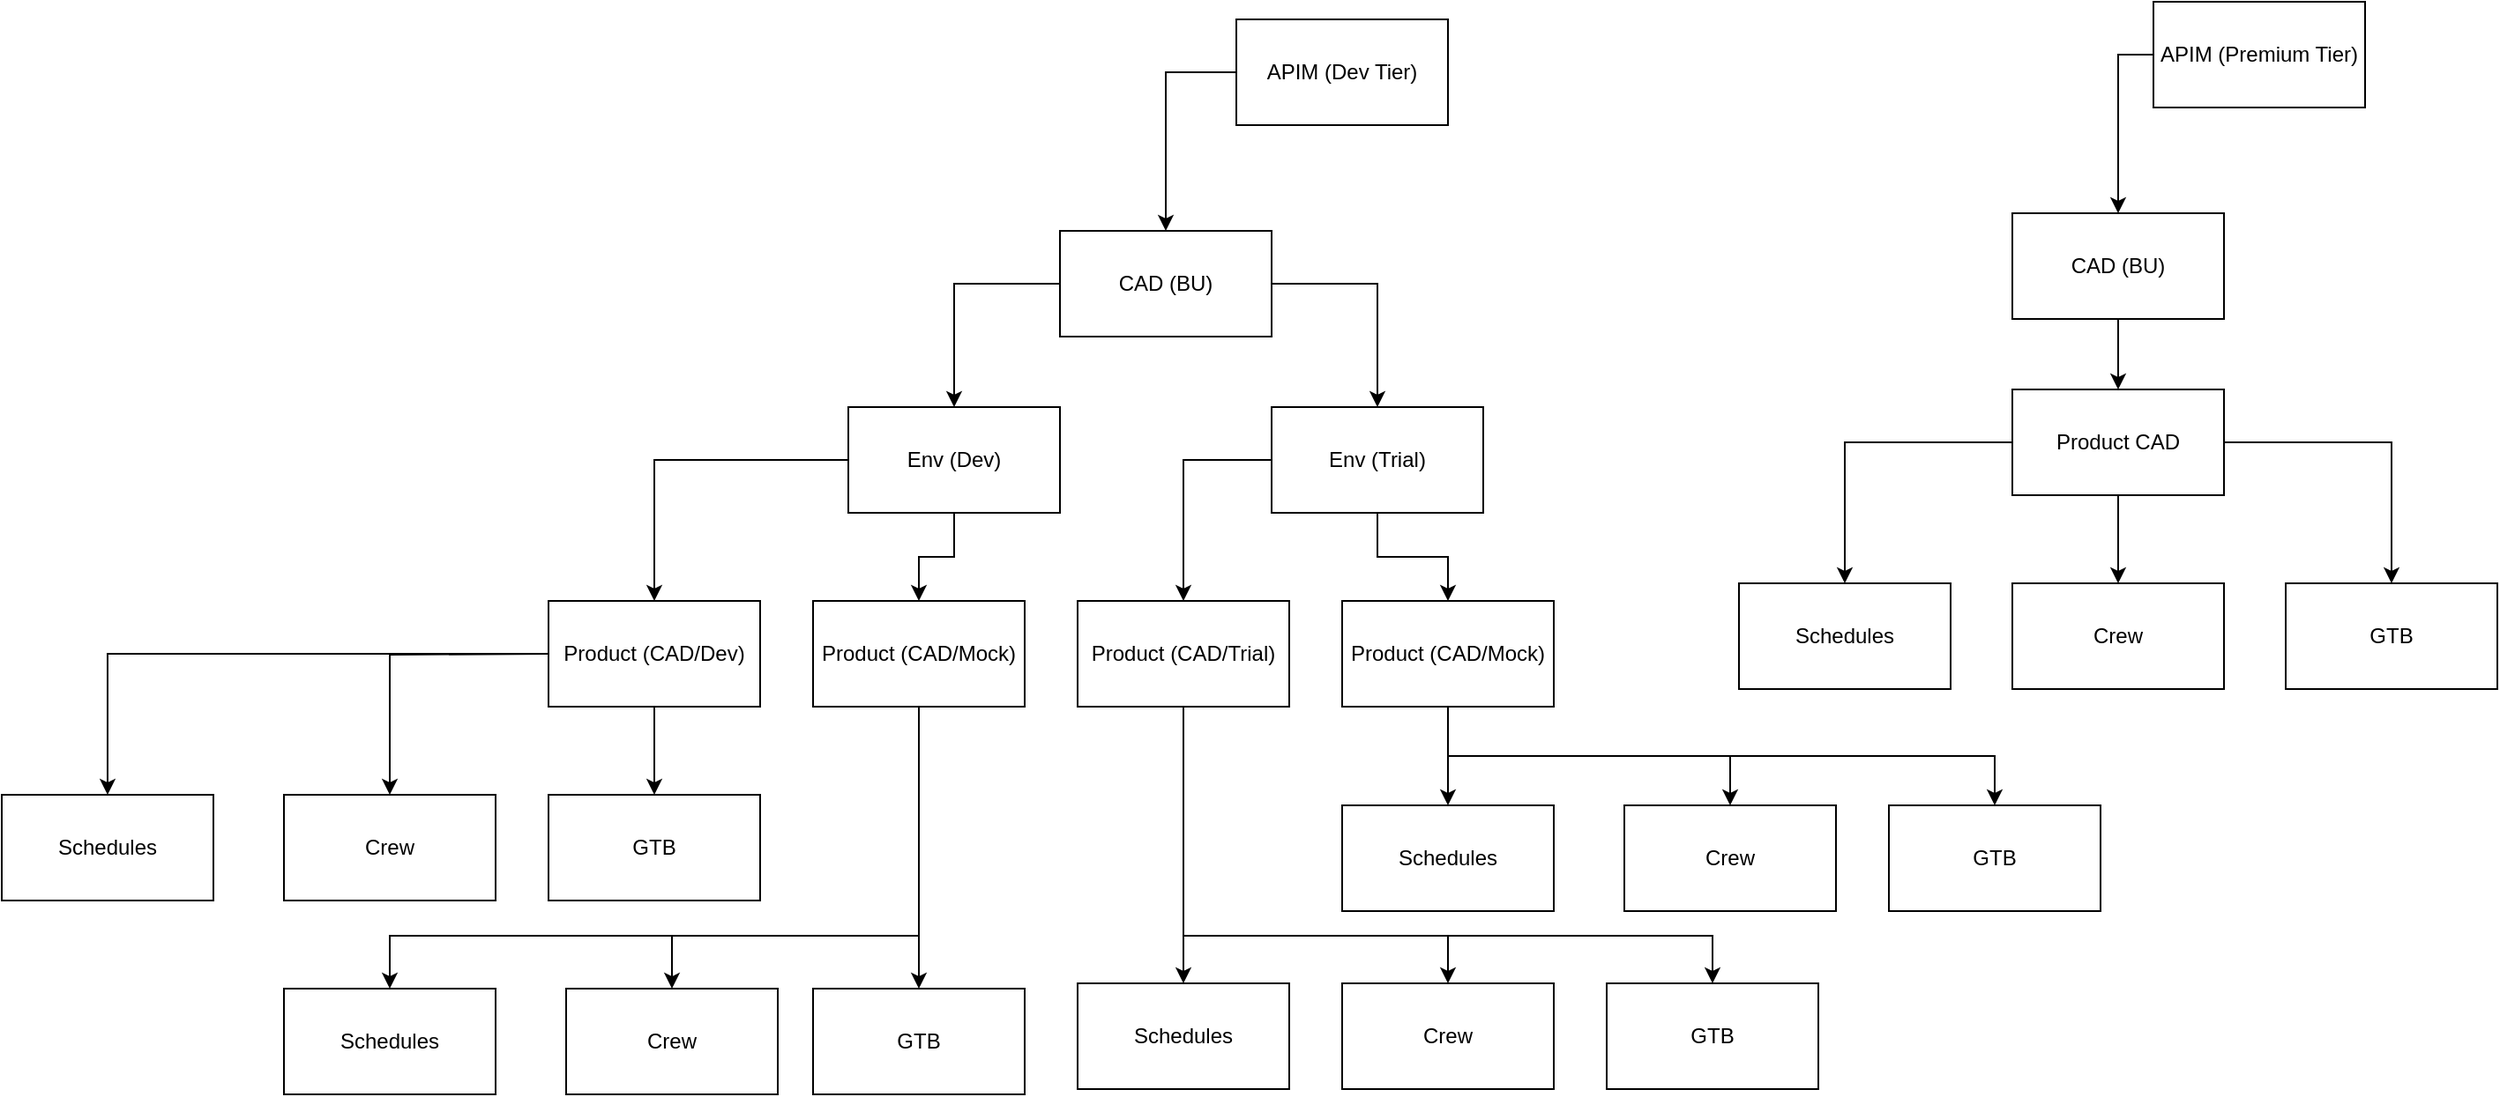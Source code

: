 <mxfile version="28.2.5">
  <diagram name="Page-1" id="3matBruSAcgj6_KvUqIw">
    <mxGraphModel dx="2117" dy="1147" grid="1" gridSize="10" guides="1" tooltips="1" connect="1" arrows="1" fold="1" page="1" pageScale="1" pageWidth="1100" pageHeight="850" math="0" shadow="0">
      <root>
        <mxCell id="0" />
        <mxCell id="1" parent="0" />
        <mxCell id="Lt6OHq9H0NEp2cN9ZZlA-36" style="edgeStyle=orthogonalEdgeStyle;rounded=0;orthogonalLoop=1;jettySize=auto;html=1;exitX=0;exitY=0.5;exitDx=0;exitDy=0;entryX=0.5;entryY=0;entryDx=0;entryDy=0;" edge="1" parent="1" source="Lt6OHq9H0NEp2cN9ZZlA-1" target="Lt6OHq9H0NEp2cN9ZZlA-2">
          <mxGeometry relative="1" as="geometry" />
        </mxCell>
        <mxCell id="Lt6OHq9H0NEp2cN9ZZlA-1" value="APIM (Dev Tier)" style="rounded=0;whiteSpace=wrap;html=1;" vertex="1" parent="1">
          <mxGeometry x="200" y="120" width="120" height="60" as="geometry" />
        </mxCell>
        <mxCell id="Lt6OHq9H0NEp2cN9ZZlA-37" style="edgeStyle=orthogonalEdgeStyle;rounded=0;orthogonalLoop=1;jettySize=auto;html=1;exitX=0;exitY=0.5;exitDx=0;exitDy=0;entryX=0.5;entryY=0;entryDx=0;entryDy=0;" edge="1" parent="1" source="Lt6OHq9H0NEp2cN9ZZlA-2" target="Lt6OHq9H0NEp2cN9ZZlA-3">
          <mxGeometry relative="1" as="geometry" />
        </mxCell>
        <mxCell id="Lt6OHq9H0NEp2cN9ZZlA-38" style="edgeStyle=orthogonalEdgeStyle;rounded=0;orthogonalLoop=1;jettySize=auto;html=1;exitX=1;exitY=0.5;exitDx=0;exitDy=0;entryX=0.5;entryY=0;entryDx=0;entryDy=0;" edge="1" parent="1" source="Lt6OHq9H0NEp2cN9ZZlA-2" target="Lt6OHq9H0NEp2cN9ZZlA-4">
          <mxGeometry relative="1" as="geometry" />
        </mxCell>
        <mxCell id="Lt6OHq9H0NEp2cN9ZZlA-2" value="CAD (BU)" style="rounded=0;whiteSpace=wrap;html=1;" vertex="1" parent="1">
          <mxGeometry x="100" y="240" width="120" height="60" as="geometry" />
        </mxCell>
        <mxCell id="Lt6OHq9H0NEp2cN9ZZlA-39" style="edgeStyle=orthogonalEdgeStyle;rounded=0;orthogonalLoop=1;jettySize=auto;html=1;exitX=0;exitY=0.5;exitDx=0;exitDy=0;entryX=0.5;entryY=0;entryDx=0;entryDy=0;" edge="1" parent="1" source="Lt6OHq9H0NEp2cN9ZZlA-3" target="Lt6OHq9H0NEp2cN9ZZlA-5">
          <mxGeometry relative="1" as="geometry" />
        </mxCell>
        <mxCell id="Lt6OHq9H0NEp2cN9ZZlA-40" style="edgeStyle=orthogonalEdgeStyle;rounded=0;orthogonalLoop=1;jettySize=auto;html=1;exitX=0.5;exitY=1;exitDx=0;exitDy=0;entryX=0.5;entryY=0;entryDx=0;entryDy=0;" edge="1" parent="1" source="Lt6OHq9H0NEp2cN9ZZlA-3" target="Lt6OHq9H0NEp2cN9ZZlA-6">
          <mxGeometry relative="1" as="geometry" />
        </mxCell>
        <mxCell id="Lt6OHq9H0NEp2cN9ZZlA-3" value="Env (Dev)" style="rounded=0;whiteSpace=wrap;html=1;" vertex="1" parent="1">
          <mxGeometry x="-20" y="340" width="120" height="60" as="geometry" />
        </mxCell>
        <mxCell id="Lt6OHq9H0NEp2cN9ZZlA-41" style="edgeStyle=orthogonalEdgeStyle;rounded=0;orthogonalLoop=1;jettySize=auto;html=1;exitX=0;exitY=0.5;exitDx=0;exitDy=0;entryX=0.5;entryY=0;entryDx=0;entryDy=0;" edge="1" parent="1" source="Lt6OHq9H0NEp2cN9ZZlA-4" target="Lt6OHq9H0NEp2cN9ZZlA-7">
          <mxGeometry relative="1" as="geometry" />
        </mxCell>
        <mxCell id="Lt6OHq9H0NEp2cN9ZZlA-42" style="edgeStyle=orthogonalEdgeStyle;rounded=0;orthogonalLoop=1;jettySize=auto;html=1;exitX=0.5;exitY=1;exitDx=0;exitDy=0;entryX=0.5;entryY=0;entryDx=0;entryDy=0;" edge="1" parent="1" source="Lt6OHq9H0NEp2cN9ZZlA-4" target="Lt6OHq9H0NEp2cN9ZZlA-11">
          <mxGeometry relative="1" as="geometry" />
        </mxCell>
        <mxCell id="Lt6OHq9H0NEp2cN9ZZlA-4" value="Env (Trial)" style="rounded=0;whiteSpace=wrap;html=1;" vertex="1" parent="1">
          <mxGeometry x="220" y="340" width="120" height="60" as="geometry" />
        </mxCell>
        <mxCell id="Lt6OHq9H0NEp2cN9ZZlA-43" style="edgeStyle=orthogonalEdgeStyle;rounded=0;orthogonalLoop=1;jettySize=auto;html=1;exitX=0;exitY=0.5;exitDx=0;exitDy=0;entryX=0.5;entryY=0;entryDx=0;entryDy=0;" edge="1" parent="1" source="Lt6OHq9H0NEp2cN9ZZlA-5" target="Lt6OHq9H0NEp2cN9ZZlA-15">
          <mxGeometry relative="1" as="geometry" />
        </mxCell>
        <mxCell id="Lt6OHq9H0NEp2cN9ZZlA-45" style="edgeStyle=orthogonalEdgeStyle;rounded=0;orthogonalLoop=1;jettySize=auto;html=1;exitX=0.5;exitY=1;exitDx=0;exitDy=0;entryX=0.5;entryY=0;entryDx=0;entryDy=0;" edge="1" parent="1" source="Lt6OHq9H0NEp2cN9ZZlA-5" target="Lt6OHq9H0NEp2cN9ZZlA-17">
          <mxGeometry relative="1" as="geometry" />
        </mxCell>
        <mxCell id="Lt6OHq9H0NEp2cN9ZZlA-5" value="Product (CAD/Dev)" style="rounded=0;whiteSpace=wrap;html=1;" vertex="1" parent="1">
          <mxGeometry x="-190" y="450" width="120" height="60" as="geometry" />
        </mxCell>
        <mxCell id="Lt6OHq9H0NEp2cN9ZZlA-46" style="edgeStyle=orthogonalEdgeStyle;rounded=0;orthogonalLoop=1;jettySize=auto;html=1;exitX=0.5;exitY=1;exitDx=0;exitDy=0;entryX=0.5;entryY=0;entryDx=0;entryDy=0;" edge="1" parent="1" source="Lt6OHq9H0NEp2cN9ZZlA-6" target="Lt6OHq9H0NEp2cN9ZZlA-18">
          <mxGeometry relative="1" as="geometry">
            <Array as="points">
              <mxPoint x="20" y="640" />
              <mxPoint x="-280" y="640" />
            </Array>
          </mxGeometry>
        </mxCell>
        <mxCell id="Lt6OHq9H0NEp2cN9ZZlA-48" style="edgeStyle=orthogonalEdgeStyle;rounded=0;orthogonalLoop=1;jettySize=auto;html=1;exitX=0.5;exitY=1;exitDx=0;exitDy=0;" edge="1" parent="1" source="Lt6OHq9H0NEp2cN9ZZlA-6" target="Lt6OHq9H0NEp2cN9ZZlA-19">
          <mxGeometry relative="1" as="geometry">
            <Array as="points">
              <mxPoint x="20" y="640" />
              <mxPoint x="-120" y="640" />
            </Array>
          </mxGeometry>
        </mxCell>
        <mxCell id="Lt6OHq9H0NEp2cN9ZZlA-49" style="edgeStyle=orthogonalEdgeStyle;rounded=0;orthogonalLoop=1;jettySize=auto;html=1;exitX=0.5;exitY=1;exitDx=0;exitDy=0;entryX=0.5;entryY=0;entryDx=0;entryDy=0;" edge="1" parent="1" source="Lt6OHq9H0NEp2cN9ZZlA-6" target="Lt6OHq9H0NEp2cN9ZZlA-20">
          <mxGeometry relative="1" as="geometry">
            <Array as="points">
              <mxPoint x="20" y="670" />
            </Array>
          </mxGeometry>
        </mxCell>
        <mxCell id="Lt6OHq9H0NEp2cN9ZZlA-6" value="Product (CAD/Mock)" style="rounded=0;whiteSpace=wrap;html=1;" vertex="1" parent="1">
          <mxGeometry x="-40" y="450" width="120" height="60" as="geometry" />
        </mxCell>
        <mxCell id="Lt6OHq9H0NEp2cN9ZZlA-53" style="edgeStyle=orthogonalEdgeStyle;rounded=0;orthogonalLoop=1;jettySize=auto;html=1;exitX=0.5;exitY=1;exitDx=0;exitDy=0;entryX=0.5;entryY=0;entryDx=0;entryDy=0;" edge="1" parent="1" source="Lt6OHq9H0NEp2cN9ZZlA-7" target="Lt6OHq9H0NEp2cN9ZZlA-30">
          <mxGeometry relative="1" as="geometry">
            <Array as="points">
              <mxPoint x="170" y="667" />
            </Array>
          </mxGeometry>
        </mxCell>
        <mxCell id="Lt6OHq9H0NEp2cN9ZZlA-54" style="edgeStyle=orthogonalEdgeStyle;rounded=0;orthogonalLoop=1;jettySize=auto;html=1;exitX=0.5;exitY=1;exitDx=0;exitDy=0;entryX=0.5;entryY=0;entryDx=0;entryDy=0;" edge="1" parent="1" source="Lt6OHq9H0NEp2cN9ZZlA-7" target="Lt6OHq9H0NEp2cN9ZZlA-31">
          <mxGeometry relative="1" as="geometry">
            <Array as="points">
              <mxPoint x="170" y="640" />
              <mxPoint x="320" y="640" />
            </Array>
          </mxGeometry>
        </mxCell>
        <mxCell id="Lt6OHq9H0NEp2cN9ZZlA-55" style="edgeStyle=orthogonalEdgeStyle;rounded=0;orthogonalLoop=1;jettySize=auto;html=1;exitX=0.75;exitY=1;exitDx=0;exitDy=0;entryX=0.5;entryY=0;entryDx=0;entryDy=0;" edge="1" parent="1" source="Lt6OHq9H0NEp2cN9ZZlA-7" target="Lt6OHq9H0NEp2cN9ZZlA-32">
          <mxGeometry relative="1" as="geometry">
            <Array as="points">
              <mxPoint x="170" y="510" />
              <mxPoint x="170" y="640" />
              <mxPoint x="470" y="640" />
            </Array>
          </mxGeometry>
        </mxCell>
        <mxCell id="Lt6OHq9H0NEp2cN9ZZlA-7" value="Product (CAD/Trial)" style="rounded=0;whiteSpace=wrap;html=1;" vertex="1" parent="1">
          <mxGeometry x="110" y="450" width="120" height="60" as="geometry" />
        </mxCell>
        <mxCell id="Lt6OHq9H0NEp2cN9ZZlA-50" style="edgeStyle=orthogonalEdgeStyle;rounded=0;orthogonalLoop=1;jettySize=auto;html=1;exitX=0.5;exitY=1;exitDx=0;exitDy=0;entryX=0.5;entryY=0;entryDx=0;entryDy=0;" edge="1" parent="1" source="Lt6OHq9H0NEp2cN9ZZlA-11" target="Lt6OHq9H0NEp2cN9ZZlA-35">
          <mxGeometry relative="1" as="geometry" />
        </mxCell>
        <mxCell id="Lt6OHq9H0NEp2cN9ZZlA-51" style="edgeStyle=orthogonalEdgeStyle;rounded=0;orthogonalLoop=1;jettySize=auto;html=1;exitX=0.5;exitY=1;exitDx=0;exitDy=0;entryX=0.5;entryY=0;entryDx=0;entryDy=0;" edge="1" parent="1" source="Lt6OHq9H0NEp2cN9ZZlA-11" target="Lt6OHq9H0NEp2cN9ZZlA-34">
          <mxGeometry relative="1" as="geometry" />
        </mxCell>
        <mxCell id="Lt6OHq9H0NEp2cN9ZZlA-52" style="edgeStyle=orthogonalEdgeStyle;rounded=0;orthogonalLoop=1;jettySize=auto;html=1;exitX=0.5;exitY=1;exitDx=0;exitDy=0;entryX=0.5;entryY=0;entryDx=0;entryDy=0;" edge="1" parent="1" source="Lt6OHq9H0NEp2cN9ZZlA-11" target="Lt6OHq9H0NEp2cN9ZZlA-33">
          <mxGeometry relative="1" as="geometry" />
        </mxCell>
        <mxCell id="Lt6OHq9H0NEp2cN9ZZlA-11" value="Product (CAD/Mock)" style="rounded=0;whiteSpace=wrap;html=1;" vertex="1" parent="1">
          <mxGeometry x="260" y="450" width="120" height="60" as="geometry" />
        </mxCell>
        <mxCell id="Lt6OHq9H0NEp2cN9ZZlA-56" style="edgeStyle=orthogonalEdgeStyle;rounded=0;orthogonalLoop=1;jettySize=auto;html=1;exitX=0;exitY=0.5;exitDx=0;exitDy=0;entryX=0.5;entryY=0;entryDx=0;entryDy=0;" edge="1" parent="1" source="Lt6OHq9H0NEp2cN9ZZlA-12" target="Lt6OHq9H0NEp2cN9ZZlA-13">
          <mxGeometry relative="1" as="geometry" />
        </mxCell>
        <mxCell id="Lt6OHq9H0NEp2cN9ZZlA-12" value="APIM (Premium Tier)" style="rounded=0;whiteSpace=wrap;html=1;" vertex="1" parent="1">
          <mxGeometry x="720" y="110" width="120" height="60" as="geometry" />
        </mxCell>
        <mxCell id="Lt6OHq9H0NEp2cN9ZZlA-57" style="edgeStyle=orthogonalEdgeStyle;rounded=0;orthogonalLoop=1;jettySize=auto;html=1;exitX=0.5;exitY=1;exitDx=0;exitDy=0;entryX=0.5;entryY=0;entryDx=0;entryDy=0;" edge="1" parent="1" source="Lt6OHq9H0NEp2cN9ZZlA-13" target="Lt6OHq9H0NEp2cN9ZZlA-14">
          <mxGeometry relative="1" as="geometry" />
        </mxCell>
        <mxCell id="Lt6OHq9H0NEp2cN9ZZlA-13" value="CAD (BU)" style="rounded=0;whiteSpace=wrap;html=1;" vertex="1" parent="1">
          <mxGeometry x="640" y="230" width="120" height="60" as="geometry" />
        </mxCell>
        <mxCell id="Lt6OHq9H0NEp2cN9ZZlA-58" style="edgeStyle=orthogonalEdgeStyle;rounded=0;orthogonalLoop=1;jettySize=auto;html=1;exitX=0;exitY=0.5;exitDx=0;exitDy=0;entryX=0.5;entryY=0;entryDx=0;entryDy=0;" edge="1" parent="1" source="Lt6OHq9H0NEp2cN9ZZlA-14" target="Lt6OHq9H0NEp2cN9ZZlA-27">
          <mxGeometry relative="1" as="geometry" />
        </mxCell>
        <mxCell id="Lt6OHq9H0NEp2cN9ZZlA-59" style="edgeStyle=orthogonalEdgeStyle;rounded=0;orthogonalLoop=1;jettySize=auto;html=1;exitX=0.5;exitY=1;exitDx=0;exitDy=0;entryX=0.5;entryY=0;entryDx=0;entryDy=0;" edge="1" parent="1" source="Lt6OHq9H0NEp2cN9ZZlA-14" target="Lt6OHq9H0NEp2cN9ZZlA-28">
          <mxGeometry relative="1" as="geometry" />
        </mxCell>
        <mxCell id="Lt6OHq9H0NEp2cN9ZZlA-60" style="edgeStyle=orthogonalEdgeStyle;rounded=0;orthogonalLoop=1;jettySize=auto;html=1;exitX=1;exitY=0.5;exitDx=0;exitDy=0;entryX=0.5;entryY=0;entryDx=0;entryDy=0;" edge="1" parent="1" source="Lt6OHq9H0NEp2cN9ZZlA-14" target="Lt6OHq9H0NEp2cN9ZZlA-29">
          <mxGeometry relative="1" as="geometry" />
        </mxCell>
        <mxCell id="Lt6OHq9H0NEp2cN9ZZlA-14" value="Product CAD" style="rounded=0;whiteSpace=wrap;html=1;" vertex="1" parent="1">
          <mxGeometry x="640" y="330" width="120" height="60" as="geometry" />
        </mxCell>
        <mxCell id="Lt6OHq9H0NEp2cN9ZZlA-15" value="Schedules" style="rounded=0;whiteSpace=wrap;html=1;" vertex="1" parent="1">
          <mxGeometry x="-500" y="560" width="120" height="60" as="geometry" />
        </mxCell>
        <mxCell id="Lt6OHq9H0NEp2cN9ZZlA-44" style="edgeStyle=orthogonalEdgeStyle;rounded=0;orthogonalLoop=1;jettySize=auto;html=1;exitX=0.5;exitY=0;exitDx=0;exitDy=0;entryX=0.5;entryY=0;entryDx=0;entryDy=0;" edge="1" parent="1" target="Lt6OHq9H0NEp2cN9ZZlA-16">
          <mxGeometry relative="1" as="geometry">
            <mxPoint x="-190" y="480" as="sourcePoint" />
          </mxGeometry>
        </mxCell>
        <mxCell id="Lt6OHq9H0NEp2cN9ZZlA-16" value="Crew" style="rounded=0;whiteSpace=wrap;html=1;" vertex="1" parent="1">
          <mxGeometry x="-340" y="560" width="120" height="60" as="geometry" />
        </mxCell>
        <mxCell id="Lt6OHq9H0NEp2cN9ZZlA-17" value="GTB" style="rounded=0;whiteSpace=wrap;html=1;" vertex="1" parent="1">
          <mxGeometry x="-190" y="560" width="120" height="60" as="geometry" />
        </mxCell>
        <mxCell id="Lt6OHq9H0NEp2cN9ZZlA-18" value="Schedules" style="rounded=0;whiteSpace=wrap;html=1;" vertex="1" parent="1">
          <mxGeometry x="-340" y="670" width="120" height="60" as="geometry" />
        </mxCell>
        <mxCell id="Lt6OHq9H0NEp2cN9ZZlA-19" value="Crew" style="rounded=0;whiteSpace=wrap;html=1;" vertex="1" parent="1">
          <mxGeometry x="-180" y="670" width="120" height="60" as="geometry" />
        </mxCell>
        <mxCell id="Lt6OHq9H0NEp2cN9ZZlA-20" value="GTB" style="rounded=0;whiteSpace=wrap;html=1;" vertex="1" parent="1">
          <mxGeometry x="-40" y="670" width="120" height="60" as="geometry" />
        </mxCell>
        <mxCell id="Lt6OHq9H0NEp2cN9ZZlA-27" value="Schedules" style="rounded=0;whiteSpace=wrap;html=1;" vertex="1" parent="1">
          <mxGeometry x="485" y="440" width="120" height="60" as="geometry" />
        </mxCell>
        <mxCell id="Lt6OHq9H0NEp2cN9ZZlA-28" value="Crew" style="rounded=0;whiteSpace=wrap;html=1;" vertex="1" parent="1">
          <mxGeometry x="640" y="440" width="120" height="60" as="geometry" />
        </mxCell>
        <mxCell id="Lt6OHq9H0NEp2cN9ZZlA-29" value="GTB" style="rounded=0;whiteSpace=wrap;html=1;" vertex="1" parent="1">
          <mxGeometry x="795" y="440" width="120" height="60" as="geometry" />
        </mxCell>
        <mxCell id="Lt6OHq9H0NEp2cN9ZZlA-30" value="Schedules" style="rounded=0;whiteSpace=wrap;html=1;" vertex="1" parent="1">
          <mxGeometry x="110" y="667" width="120" height="60" as="geometry" />
        </mxCell>
        <mxCell id="Lt6OHq9H0NEp2cN9ZZlA-31" value="Crew" style="rounded=0;whiteSpace=wrap;html=1;" vertex="1" parent="1">
          <mxGeometry x="260" y="667" width="120" height="60" as="geometry" />
        </mxCell>
        <mxCell id="Lt6OHq9H0NEp2cN9ZZlA-32" value="GTB" style="rounded=0;whiteSpace=wrap;html=1;" vertex="1" parent="1">
          <mxGeometry x="410" y="667" width="120" height="60" as="geometry" />
        </mxCell>
        <mxCell id="Lt6OHq9H0NEp2cN9ZZlA-33" value="Schedules" style="rounded=0;whiteSpace=wrap;html=1;" vertex="1" parent="1">
          <mxGeometry x="260" y="566" width="120" height="60" as="geometry" />
        </mxCell>
        <mxCell id="Lt6OHq9H0NEp2cN9ZZlA-34" value="Crew" style="rounded=0;whiteSpace=wrap;html=1;" vertex="1" parent="1">
          <mxGeometry x="420" y="566" width="120" height="60" as="geometry" />
        </mxCell>
        <mxCell id="Lt6OHq9H0NEp2cN9ZZlA-35" value="GTB" style="rounded=0;whiteSpace=wrap;html=1;" vertex="1" parent="1">
          <mxGeometry x="570" y="566" width="120" height="60" as="geometry" />
        </mxCell>
      </root>
    </mxGraphModel>
  </diagram>
</mxfile>
